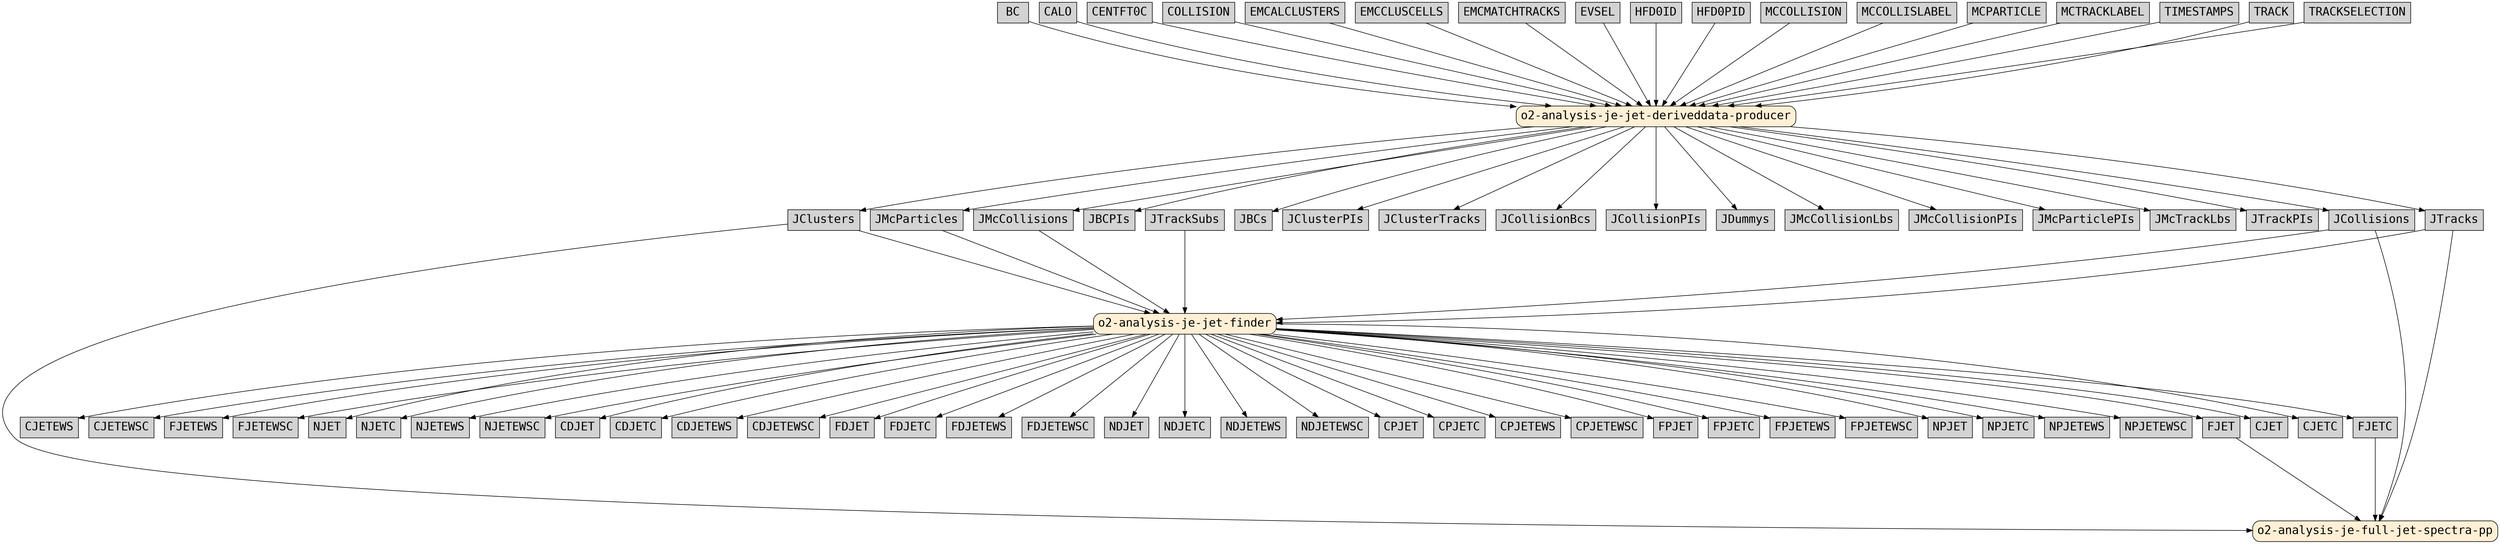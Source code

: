 digraph {
  node [shape=box, fontname=Courier, fontsize=20]
  ranksep=2 // vertical node separation
  subgraph workflows {
    node [fillcolor=papayawhip,style="filled,rounded"]
    o2_analysis_je_full_jet_spectra_pp [label="o2-analysis-je-full-jet-spectra-pp"]
    o2_analysis_je_jet_finder [label="o2-analysis-je-jet-finder"]
    o2_analysis_je_jet_deriveddata_producer [label="o2-analysis-je-jet-deriveddata-producer"]
  }
  subgraph tables {
    node [fillcolor=lightgrey,style=filled]
    FJET
    FJETC
    JClusters
    JCollisions
    JTracks
    JMcCollisions
    JMcParticles
    JTrackSubs
    CJET
    CJETC
    CJETEWS
    CJETEWSC
    FJETEWS
    FJETEWSC
    NJET
    NJETC
    NJETEWS
    NJETEWSC
    CDJET
    CDJETC
    CDJETEWS
    CDJETEWSC
    FDJET
    FDJETC
    FDJETEWS
    FDJETEWSC
    NDJET
    NDJETC
    NDJETEWS
    NDJETEWSC
    CPJET
    CPJETC
    CPJETEWS
    CPJETEWSC
    FPJET
    FPJETC
    FPJETEWS
    FPJETEWSC
    NPJET
    NPJETC
    NPJETEWS
    NPJETEWSC
    BC
    CALO
    CENTFT0C
    COLLISION
    EMCALCLUSTERS
    EMCCLUSCELLS
    EMCMATCHTRACKS
    EVSEL
    HFD0ID
    HFD0PID
    MCCOLLISION
    MCCOLLISLABEL
    MCPARTICLE
    MCTRACKLABEL
    TIMESTAMPS
    TRACK
    TRACKSELECTION
    JBCPIs
    JBCs
    JClusterPIs
    JClusterTracks
    JCollisionBcs
    JCollisionPIs
    JDummys
    JMcCollisionLbs
    JMcCollisionPIs
    JMcParticlePIs
    JMcTrackLbs
    JTrackPIs
  }
  {FJET FJETC JClusters JCollisions JTracks} -> o2_analysis_je_full_jet_spectra_pp -> {}
  {JClusters JCollisions JMcCollisions JMcParticles JTrackSubs JTracks} -> o2_analysis_je_jet_finder -> {CJET CJETC CJETEWS CJETEWSC FJET FJETC FJETEWS FJETEWSC NJET NJETC NJETEWS NJETEWSC CDJET CDJETC CDJETEWS CDJETEWSC FDJET FDJETC FDJETEWS FDJETEWSC NDJET NDJETC NDJETEWS NDJETEWSC CPJET CPJETC CPJETEWS CPJETEWSC FPJET FPJETC FPJETEWS FPJETEWSC NPJET NPJETC NPJETEWS NPJETEWSC}
  {BC CALO CENTFT0C COLLISION EMCALCLUSTERS EMCCLUSCELLS EMCMATCHTRACKS EVSEL HFD0ID HFD0PID MCCOLLISION MCCOLLISLABEL MCPARTICLE MCTRACKLABEL TIMESTAMPS TRACK TRACKSELECTION} -> o2_analysis_je_jet_deriveddata_producer -> {JBCPIs JBCs JClusterPIs JClusterTracks JClusters JCollisionBcs JCollisionPIs JCollisions JDummys JMcCollisionLbs JMcCollisionPIs JMcCollisions JMcParticlePIs JMcParticles JMcTrackLbs JTrackPIs JTracks}
}
